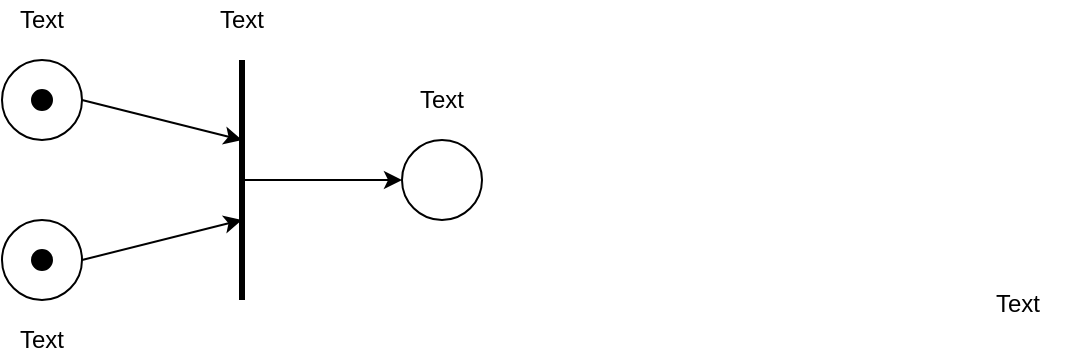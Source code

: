 <mxfile version="10.6.3" type="google"><diagram id="ZUg0r3eygNaaCUhpP3u0" name="Template"><mxGraphModel dx="530" dy="686" grid="1" gridSize="10" guides="1" tooltips="1" connect="1" arrows="1" fold="1" page="1" pageScale="1" pageWidth="850" pageHeight="1100" math="0" shadow="0"><root><mxCell id="0"/><mxCell id="1" parent="0"/><mxCell id="iT6M5FTiN9cDTyhwjRDU-28" value="" style="endArrow=none;html=1;strokeWidth=3;" parent="1" edge="1"><mxGeometry width="50" height="50" relative="1" as="geometry"><mxPoint x="160" y="240" as="sourcePoint"/><mxPoint x="160" y="120" as="targetPoint"/><Array as="points"/></mxGeometry></mxCell><mxCell id="iT6M5FTiN9cDTyhwjRDU-29" value="" style="endArrow=classic;html=1;exitX=1;exitY=0.5;exitDx=0;exitDy=0;" parent="1" source="iT6M5FTiN9cDTyhwjRDU-27" edge="1"><mxGeometry width="50" height="50" relative="1" as="geometry"><mxPoint x="40" y="310" as="sourcePoint"/><mxPoint x="160" y="160" as="targetPoint"/></mxGeometry></mxCell><mxCell id="iT6M5FTiN9cDTyhwjRDU-31" value="" style="endArrow=classic;html=1;exitX=1;exitY=0.5;exitDx=0;exitDy=0;" parent="1" edge="1"><mxGeometry width="50" height="50" relative="1" as="geometry"><mxPoint x="80" y="220" as="sourcePoint"/><mxPoint x="160" y="200" as="targetPoint"/></mxGeometry></mxCell><mxCell id="iT6M5FTiN9cDTyhwjRDU-34" value="" style="ellipse;whiteSpace=wrap;html=1;aspect=fixed;" parent="1" vertex="1"><mxGeometry x="240" y="160" width="40" height="40" as="geometry"/></mxCell><mxCell id="iT6M5FTiN9cDTyhwjRDU-35" value="" style="endArrow=classic;html=1;entryX=0;entryY=0.5;entryDx=0;entryDy=0;" parent="1" target="iT6M5FTiN9cDTyhwjRDU-34" edge="1"><mxGeometry width="50" height="50" relative="1" as="geometry"><mxPoint x="160" y="180" as="sourcePoint"/><mxPoint x="250" y="190" as="targetPoint"/></mxGeometry></mxCell><mxCell id="iT6M5FTiN9cDTyhwjRDU-37" value="Text" style="text;html=1;strokeColor=none;fillColor=none;align=center;verticalAlign=middle;whiteSpace=wrap;rounded=0;" parent="1" vertex="1"><mxGeometry x="40" y="250" width="40" height="20" as="geometry"/></mxCell><mxCell id="iT6M5FTiN9cDTyhwjRDU-38" value="Text" style="text;html=1;strokeColor=none;fillColor=none;align=center;verticalAlign=middle;whiteSpace=wrap;rounded=0;" parent="1" vertex="1"><mxGeometry x="40" y="90" width="40" height="20" as="geometry"/></mxCell><mxCell id="iT6M5FTiN9cDTyhwjRDU-39" value="Text" style="text;html=1;strokeColor=none;fillColor=none;align=center;verticalAlign=middle;whiteSpace=wrap;rounded=0;" parent="1" vertex="1"><mxGeometry x="140" y="90" width="40" height="20" as="geometry"/></mxCell><mxCell id="iT6M5FTiN9cDTyhwjRDU-40" value="Text" style="text;html=1;strokeColor=none;fillColor=none;align=center;verticalAlign=middle;whiteSpace=wrap;rounded=0;" parent="1" vertex="1"><mxGeometry x="240" y="130" width="40" height="20" as="geometry"/></mxCell><mxCell id="iT6M5FTiN9cDTyhwjRDU-43" value="" style="group" parent="1" vertex="1" connectable="0"><mxGeometry x="40" y="120" width="40" height="40" as="geometry"/></mxCell><mxCell id="iT6M5FTiN9cDTyhwjRDU-27" value="" style="ellipse;whiteSpace=wrap;html=1;aspect=fixed;" parent="iT6M5FTiN9cDTyhwjRDU-43" vertex="1"><mxGeometry width="40" height="40" as="geometry"/></mxCell><mxCell id="iT6M5FTiN9cDTyhwjRDU-41" value="" style="ellipse;whiteSpace=wrap;html=1;aspect=fixed;fillColor=#000000;" parent="iT6M5FTiN9cDTyhwjRDU-43" vertex="1"><mxGeometry x="15" y="15" width="10" height="10" as="geometry"/></mxCell><mxCell id="iT6M5FTiN9cDTyhwjRDU-44" value="" style="group" parent="1" vertex="1" connectable="0"><mxGeometry x="40" y="200" width="40" height="40" as="geometry"/></mxCell><mxCell id="iT6M5FTiN9cDTyhwjRDU-30" value="" style="ellipse;whiteSpace=wrap;html=1;aspect=fixed;" parent="iT6M5FTiN9cDTyhwjRDU-44" vertex="1"><mxGeometry width="40" height="40" as="geometry"/></mxCell><mxCell id="iT6M5FTiN9cDTyhwjRDU-42" value="" style="ellipse;whiteSpace=wrap;html=1;aspect=fixed;fillColor=#000000;" parent="iT6M5FTiN9cDTyhwjRDU-44" vertex="1"><mxGeometry x="15" y="15" width="10" height="10" as="geometry"/></mxCell><mxCell id="hCyiW6DdFB-z85_U-VA4-1" value="Text" style="text;html=1;resizable=0;points=[];autosize=1;align=left;verticalAlign=top;spacingTop=-4;" parent="1" vertex="1"><mxGeometry x="535" y="232" width="40" height="20" as="geometry"/></mxCell></root></mxGraphModel></diagram><diagram name="Case01" id="LVCpKsuNlvX-5Fq74GGG"><mxGraphModel dx="530" dy="686" grid="1" gridSize="10" guides="1" tooltips="1" connect="1" arrows="1" fold="1" page="1" pageScale="1" pageWidth="850" pageHeight="1100" math="0" shadow="0"><root><mxCell id="czYBuAQqa4vhYNZWQDbI-0"/><mxCell id="czYBuAQqa4vhYNZWQDbI-1" parent="czYBuAQqa4vhYNZWQDbI-0"/><mxCell id="czYBuAQqa4vhYNZWQDbI-2" value="" style="endArrow=none;html=1;strokeWidth=3;" parent="czYBuAQqa4vhYNZWQDbI-1" edge="1"><mxGeometry width="50" height="50" relative="1" as="geometry"><mxPoint x="159.5" y="240" as="sourcePoint"/><mxPoint x="159.5" y="120" as="targetPoint"/><Array as="points"/></mxGeometry></mxCell><mxCell id="czYBuAQqa4vhYNZWQDbI-3" value="" style="endArrow=classic;html=1;exitX=1;exitY=0.5;exitDx=0;exitDy=0;" parent="czYBuAQqa4vhYNZWQDbI-1" source="czYBuAQqa4vhYNZWQDbI-12" edge="1"><mxGeometry width="50" height="50" relative="1" as="geometry"><mxPoint x="40" y="310" as="sourcePoint"/><mxPoint x="160" y="160" as="targetPoint"/></mxGeometry></mxCell><mxCell id="czYBuAQqa4vhYNZWQDbI-4" value="" style="endArrow=classic;html=1;exitX=1;exitY=0.5;exitDx=0;exitDy=0;" parent="czYBuAQqa4vhYNZWQDbI-1" edge="1"><mxGeometry width="50" height="50" relative="1" as="geometry"><mxPoint x="80" y="220" as="sourcePoint"/><mxPoint x="160" y="200" as="targetPoint"/></mxGeometry></mxCell><mxCell id="-lsp1cCjtpg02ro5iD1I-10" value="" style="edgeStyle=orthogonalEdgeStyle;rounded=0;orthogonalLoop=1;jettySize=auto;html=1;shadow=1;" edge="1" parent="czYBuAQqa4vhYNZWQDbI-1" source="czYBuAQqa4vhYNZWQDbI-5" target="-lsp1cCjtpg02ro5iD1I-9"><mxGeometry relative="1" as="geometry"/></mxCell><mxCell id="czYBuAQqa4vhYNZWQDbI-5" value="" style="ellipse;whiteSpace=wrap;html=1;aspect=fixed;" parent="czYBuAQqa4vhYNZWQDbI-1" vertex="1"><mxGeometry x="240" y="160" width="40" height="40" as="geometry"/></mxCell><mxCell id="-lsp1cCjtpg02ro5iD1I-9" value="" style="ellipse;whiteSpace=wrap;html=1;aspect=fixed;" vertex="1" parent="czYBuAQqa4vhYNZWQDbI-1"><mxGeometry x="470" y="160" width="40" height="40" as="geometry"/></mxCell><mxCell id="czYBuAQqa4vhYNZWQDbI-6" value="" style="endArrow=classic;html=1;entryX=0;entryY=0.5;entryDx=0;entryDy=0;" parent="czYBuAQqa4vhYNZWQDbI-1" target="czYBuAQqa4vhYNZWQDbI-5" edge="1"><mxGeometry width="50" height="50" relative="1" as="geometry"><mxPoint x="160" y="180" as="sourcePoint"/><mxPoint x="250" y="190" as="targetPoint"/></mxGeometry></mxCell><mxCell id="czYBuAQqa4vhYNZWQDbI-7" value="AplplicationForm&lt;br&gt;&lt;br&gt;" style="text;html=1;strokeColor=none;fillColor=none;align=center;verticalAlign=middle;whiteSpace=wrap;rounded=0;" parent="czYBuAQqa4vhYNZWQDbI-1" vertex="1"><mxGeometry x="40" y="250" width="40" height="20" as="geometry"/></mxCell><mxCell id="czYBuAQqa4vhYNZWQDbI-8" value="GU" style="text;html=1;strokeColor=none;fillColor=none;align=center;verticalAlign=middle;whiteSpace=wrap;rounded=0;" parent="czYBuAQqa4vhYNZWQDbI-1" vertex="1"><mxGeometry x="40" y="90" width="40" height="20" as="geometry"/></mxCell><mxCell id="czYBuAQqa4vhYNZWQDbI-9" value="Apply" style="text;html=1;strokeColor=none;fillColor=none;align=center;verticalAlign=middle;whiteSpace=wrap;rounded=0;" parent="czYBuAQqa4vhYNZWQDbI-1" vertex="1"><mxGeometry x="140" y="90" width="40" height="20" as="geometry"/></mxCell><mxCell id="czYBuAQqa4vhYNZWQDbI-10" value="PendingApplications&lt;br&gt;" style="text;html=1;strokeColor=none;fillColor=none;align=center;verticalAlign=middle;whiteSpace=wrap;rounded=0;" parent="czYBuAQqa4vhYNZWQDbI-1" vertex="1"><mxGeometry x="250" y="135" width="40" height="20" as="geometry"/></mxCell><mxCell id="czYBuAQqa4vhYNZWQDbI-11" value="" style="group" parent="czYBuAQqa4vhYNZWQDbI-1" vertex="1" connectable="0"><mxGeometry x="40" y="120" width="40" height="40" as="geometry"/></mxCell><mxCell id="czYBuAQqa4vhYNZWQDbI-12" value="" style="ellipse;whiteSpace=wrap;html=1;aspect=fixed;" parent="czYBuAQqa4vhYNZWQDbI-11" vertex="1"><mxGeometry width="40" height="40" as="geometry"/></mxCell><mxCell id="czYBuAQqa4vhYNZWQDbI-14" value="" style="group" parent="czYBuAQqa4vhYNZWQDbI-1" vertex="1" connectable="0"><mxGeometry x="40" y="200" width="40" height="40" as="geometry"/></mxCell><mxCell id="czYBuAQqa4vhYNZWQDbI-15" value="" style="ellipse;whiteSpace=wrap;html=1;aspect=fixed;" parent="czYBuAQqa4vhYNZWQDbI-14" vertex="1"><mxGeometry width="40" height="40" as="geometry"/></mxCell><mxCell id="-lsp1cCjtpg02ro5iD1I-2" value="" style="ellipse;whiteSpace=wrap;html=1;aspect=fixed;fillColor=#000000;" vertex="1" parent="czYBuAQqa4vhYNZWQDbI-14"><mxGeometry x="15" y="15" width="10" height="10" as="geometry"/></mxCell><mxCell id="-lsp1cCjtpg02ro5iD1I-0" value="" style="ellipse;whiteSpace=wrap;html=1;aspect=fixed;fillColor=#000000;" vertex="1" parent="czYBuAQqa4vhYNZWQDbI-1"><mxGeometry x="55" y="135" width="10" height="10" as="geometry"/></mxCell><mxCell id="-lsp1cCjtpg02ro5iD1I-3" value="" style="curved=1;endArrow=classic;html=1;entryX=0.75;entryY=-0.05;entryDx=0;entryDy=0;entryPerimeter=0;shadow=1;" edge="1" parent="czYBuAQqa4vhYNZWQDbI-1"><mxGeometry width="50" height="50" relative="1" as="geometry"><mxPoint x="170" y="170" as="sourcePoint"/><mxPoint x="80" y="128" as="targetPoint"/><Array as="points"><mxPoint x="190" y="170"/><mxPoint x="205" y="160"/><mxPoint x="220" y="128"/><mxPoint x="220" y="110"/><mxPoint x="220" y="90"/><mxPoint x="170" y="60"/><mxPoint x="120" y="90"/></Array></mxGeometry></mxCell><mxCell id="-lsp1cCjtpg02ro5iD1I-8" value="" style="curved=1;endArrow=classic;html=1;shadow=1;entryX=1;entryY=1;entryDx=0;entryDy=0;" edge="1" parent="czYBuAQqa4vhYNZWQDbI-1" target="czYBuAQqa4vhYNZWQDbI-15"><mxGeometry width="50" height="50" relative="1" as="geometry"><mxPoint x="160" y="200" as="sourcePoint"/><mxPoint x="160" y="270" as="targetPoint"/><Array as="points"><mxPoint x="220" y="270"/><mxPoint x="150" y="290"/></Array></mxGeometry></mxCell><mxCell id="-lsp1cCjtpg02ro5iD1I-13" value="" style="endArrow=none;html=1;strokeWidth=3;" edge="1" parent="czYBuAQqa4vhYNZWQDbI-1"><mxGeometry width="50" height="50" relative="1" as="geometry"><mxPoint x="350" y="240" as="sourcePoint"/><mxPoint x="350" y="120" as="targetPoint"/><Array as="points"/></mxGeometry></mxCell><mxCell id="-lsp1cCjtpg02ro5iD1I-14" value="Approve&lt;br&gt;" style="text;html=1;resizable=0;points=[];autosize=1;align=left;verticalAlign=top;spacingTop=-4;" vertex="1" parent="czYBuAQqa4vhYNZWQDbI-1"><mxGeometry x="330" y="92" width="60" height="20" as="geometry"/></mxCell><mxCell id="-lsp1cCjtpg02ro5iD1I-15" value="Deny&lt;br&gt;" style="text;html=1;resizable=0;points=[];autosize=1;align=left;verticalAlign=top;spacingTop=-4;" vertex="1" parent="czYBuAQqa4vhYNZWQDbI-1"><mxGeometry x="330" y="280" width="40" height="20" as="geometry"/></mxCell><mxCell id="-lsp1cCjtpg02ro5iD1I-16" value="" style="endArrow=none;html=1;strokeWidth=3;" edge="1" parent="czYBuAQqa4vhYNZWQDbI-1"><mxGeometry width="50" height="50" relative="1" as="geometry"><mxPoint x="350" y="430" as="sourcePoint"/><mxPoint x="350" y="310" as="targetPoint"/><Array as="points"/></mxGeometry></mxCell><mxCell id="-lsp1cCjtpg02ro5iD1I-19" value="" style="endArrow=classic;html=1;shadow=1;exitX=0.5;exitY=1;exitDx=0;exitDy=0;" edge="1" parent="czYBuAQqa4vhYNZWQDbI-1" source="czYBuAQqa4vhYNZWQDbI-5"><mxGeometry width="50" height="50" relative="1" as="geometry"><mxPoint x="290" y="370" as="sourcePoint"/><mxPoint x="350" y="360" as="targetPoint"/></mxGeometry></mxCell><mxCell id="-lsp1cCjtpg02ro5iD1I-20" value="Text" style="text;html=1;resizable=0;points=[];autosize=1;align=left;verticalAlign=top;spacingTop=-4;" vertex="1" parent="czYBuAQqa4vhYNZWQDbI-1"><mxGeometry x="485" y="129" width="40" height="20" as="geometry"/></mxCell></root></mxGraphModel></diagram></mxfile>